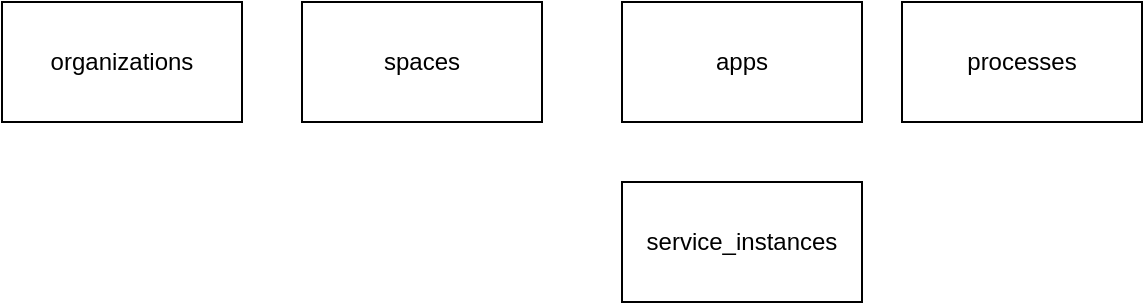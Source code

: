 <mxfile version="19.0.3" type="device"><diagram id="bglT5A6H_ekQJsvO3uAJ" name="Page-1"><mxGraphModel dx="1106" dy="892" grid="1" gridSize="10" guides="1" tooltips="1" connect="1" arrows="1" fold="1" page="1" pageScale="1" pageWidth="1169" pageHeight="827" math="0" shadow="0"><root><mxCell id="0"/><mxCell id="1" parent="0"/><mxCell id="wvKOfIADS3ErPzfr_Kfy-1" value="organizations" style="rounded=0;whiteSpace=wrap;html=1;" vertex="1" parent="1"><mxGeometry x="190" y="240" width="120" height="60" as="geometry"/></mxCell><mxCell id="wvKOfIADS3ErPzfr_Kfy-2" value="spaces" style="rounded=0;whiteSpace=wrap;html=1;" vertex="1" parent="1"><mxGeometry x="340" y="240" width="120" height="60" as="geometry"/></mxCell><mxCell id="wvKOfIADS3ErPzfr_Kfy-3" value="apps" style="rounded=0;whiteSpace=wrap;html=1;" vertex="1" parent="1"><mxGeometry x="500" y="240" width="120" height="60" as="geometry"/></mxCell><mxCell id="wvKOfIADS3ErPzfr_Kfy-4" value="processes" style="rounded=0;whiteSpace=wrap;html=1;" vertex="1" parent="1"><mxGeometry x="640" y="240" width="120" height="60" as="geometry"/></mxCell><mxCell id="wvKOfIADS3ErPzfr_Kfy-5" value="service_instances" style="rounded=0;whiteSpace=wrap;html=1;" vertex="1" parent="1"><mxGeometry x="500" y="330" width="120" height="60" as="geometry"/></mxCell></root></mxGraphModel></diagram></mxfile>